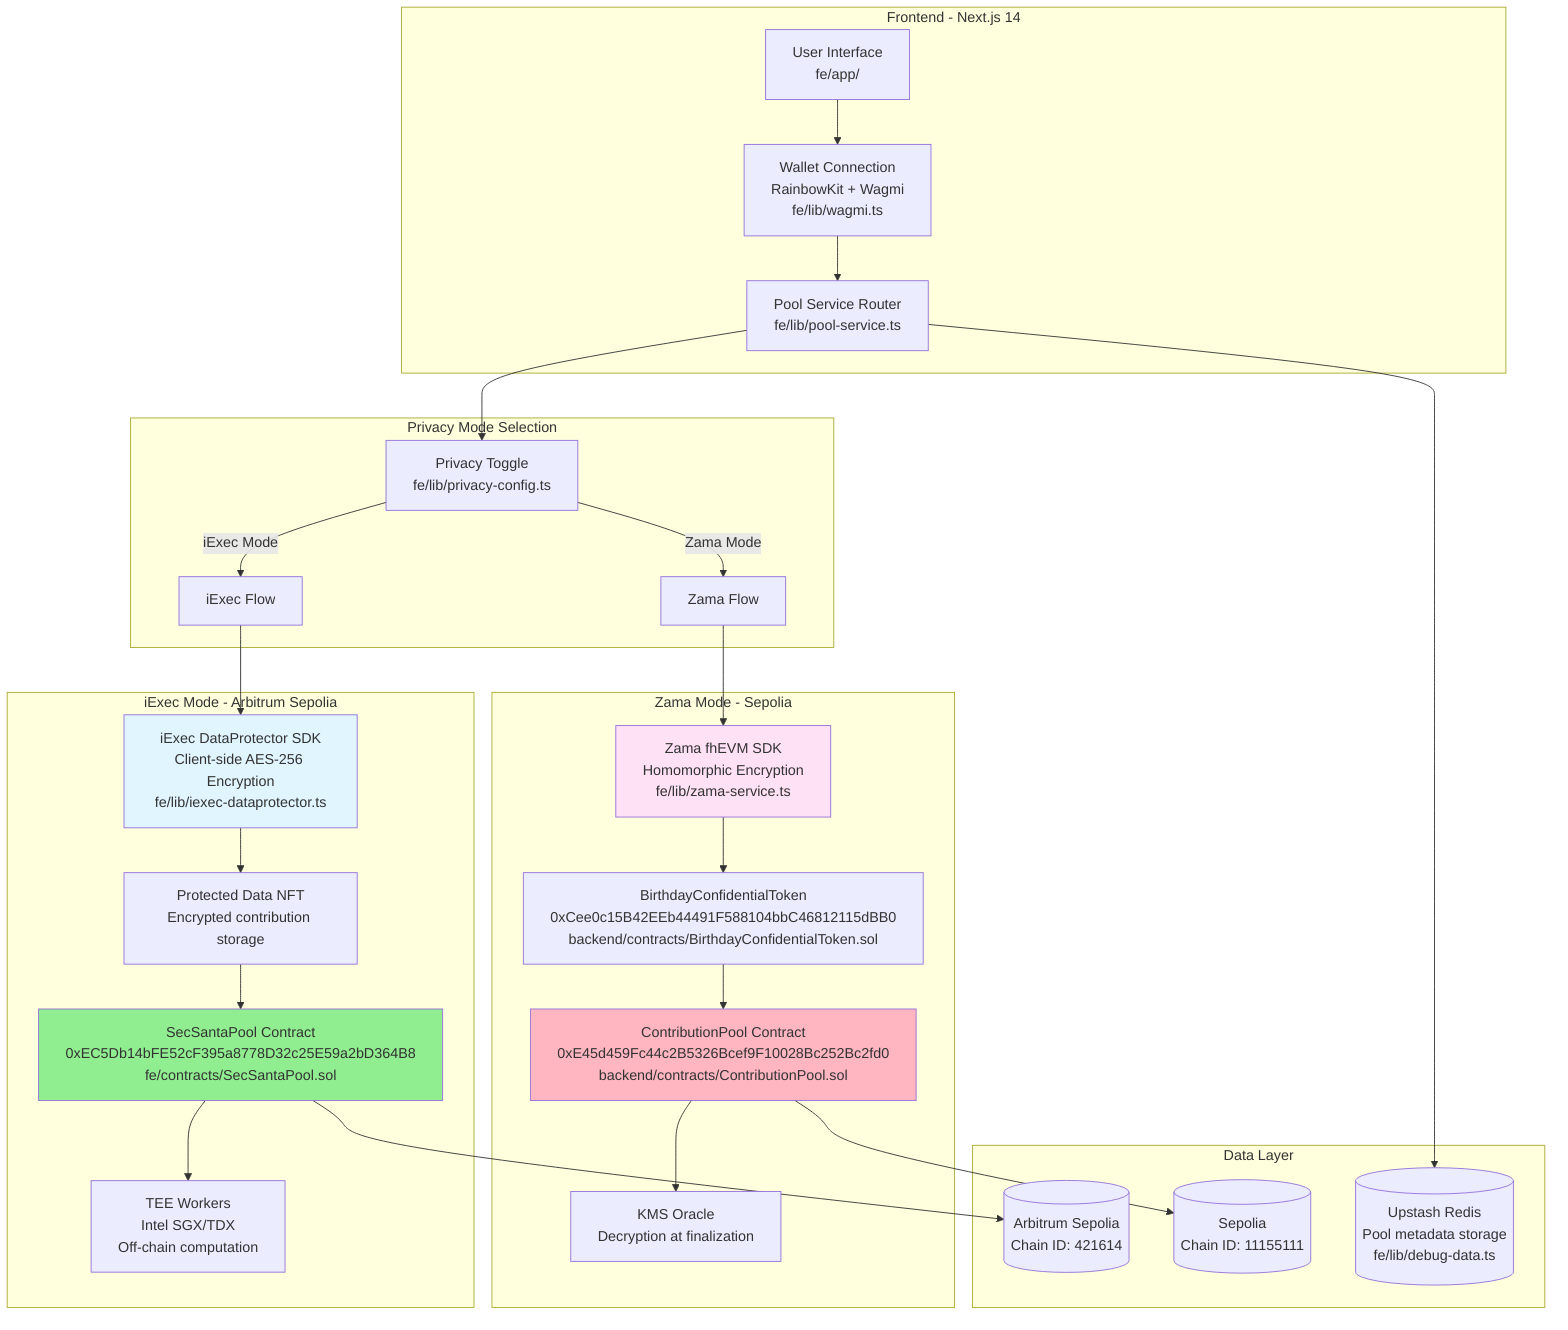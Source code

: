 graph TB
    subgraph "Frontend - Next.js 14"
        UI[User Interface<br/>fe/app/]
        Wallet[Wallet Connection<br/>RainbowKit + Wagmi<br/>fe/lib/wagmi.ts]
        PoolService[Pool Service Router<br/>fe/lib/pool-service.ts]
    end

    subgraph "Privacy Mode Selection"
        Toggle[Privacy Toggle<br/>fe/lib/privacy-config.ts]
        Toggle -->|iExec Mode| IExecPath[iExec Flow]
        Toggle -->|Zama Mode| ZamaPath[Zama Flow]
    end

    subgraph "iExec Mode - Arbitrum Sepolia"
        DataProtector[iExec DataProtector SDK<br/>Client-side AES-256 Encryption<br/>fe/lib/iexec-dataprotector.ts]
        SecSantaContract[SecSantaPool Contract<br/>0xEC5Db14bFE52cF395a8778D32c25E59a2bD364B8<br/>fe/contracts/SecSantaPool.sol]
        IExecNFT[Protected Data NFT<br/>Encrypted contribution storage]
        TEE[TEE Workers<br/>Intel SGX/TDX<br/>Off-chain computation]
    end

    subgraph "Zama Mode - Sepolia"
        ZamaSDK[Zama fhEVM SDK<br/>Homomorphic Encryption<br/>fe/lib/zama-service.ts]
        BCT[BirthdayConfidentialToken<br/>0xCee0c15B42EEb44491F588104bbC46812115dBB0<br/>backend/contracts/BirthdayConfidentialToken.sol]
        PoolContract[ContributionPool Contract<br/>0xE45d459Fc44c2B5326Bcef9F10028Bc252Bc2fd0<br/>backend/contracts/ContributionPool.sol]
        KMS[KMS Oracle<br/>Decryption at finalization]
    end

    subgraph "Data Layer"
        Upstash[(Upstash Redis<br/>Pool metadata storage<br/>fe/lib/debug-data.ts)]
        Blockchain1[(Arbitrum Sepolia<br/>Chain ID: 421614)]
        Blockchain2[(Sepolia<br/>Chain ID: 11155111)]
    end

    UI --> Wallet
    Wallet --> PoolService
    PoolService --> Toggle

    IExecPath --> DataProtector
    DataProtector --> IExecNFT
    IExecNFT --> SecSantaContract
    SecSantaContract --> TEE
    SecSantaContract --> Blockchain1

    ZamaPath --> ZamaSDK
    ZamaSDK --> BCT
    BCT --> PoolContract
    PoolContract --> KMS
    PoolContract --> Blockchain2

    PoolService --> Upstash

    style DataProtector fill:#e1f5ff
    style ZamaSDK fill:#ffe1f5
    style SecSantaContract fill:#90EE90
    style PoolContract fill:#FFB6C1